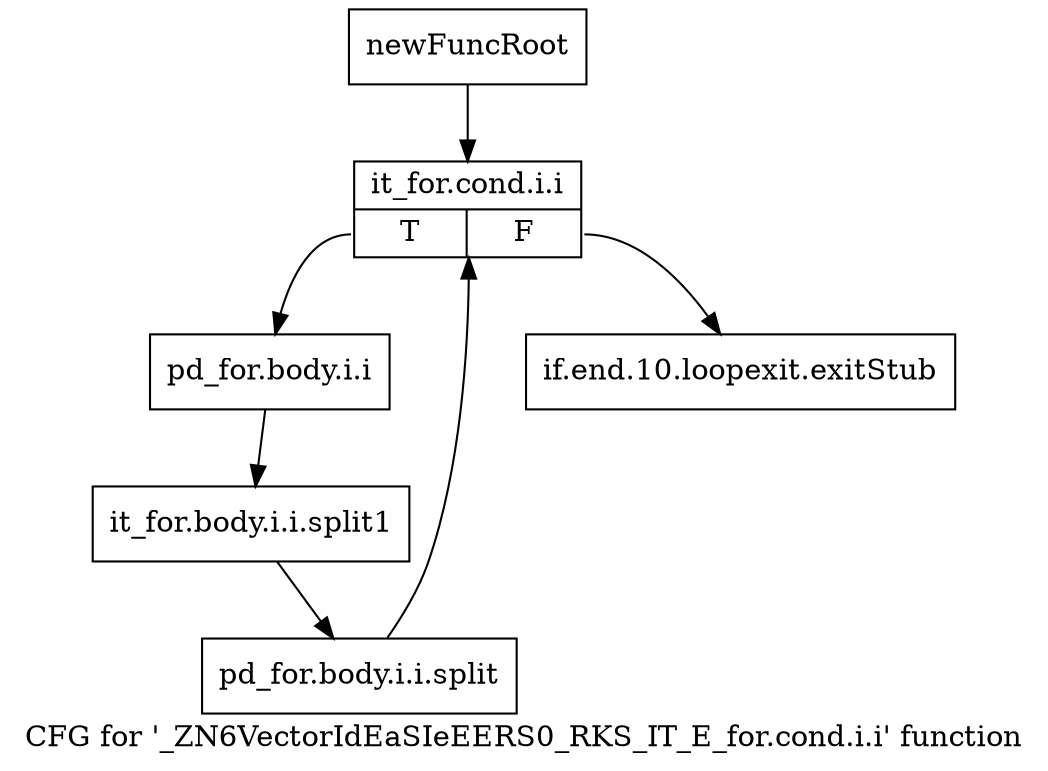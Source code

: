digraph "CFG for '_ZN6VectorIdEaSIeEERS0_RKS_IT_E_for.cond.i.i' function" {
	label="CFG for '_ZN6VectorIdEaSIeEERS0_RKS_IT_E_for.cond.i.i' function";

	Node0x9952a30 [shape=record,label="{newFuncRoot}"];
	Node0x9952a30 -> Node0x9952ad0;
	Node0x9952a80 [shape=record,label="{if.end.10.loopexit.exitStub}"];
	Node0x9952ad0 [shape=record,label="{it_for.cond.i.i|{<s0>T|<s1>F}}"];
	Node0x9952ad0:s0 -> Node0x9952b20;
	Node0x9952ad0:s1 -> Node0x9952a80;
	Node0x9952b20 [shape=record,label="{pd_for.body.i.i}"];
	Node0x9952b20 -> Node0xbca3480;
	Node0xbca3480 [shape=record,label="{it_for.body.i.i.split1}"];
	Node0xbca3480 -> Node0xbafa610;
	Node0xbafa610 [shape=record,label="{pd_for.body.i.i.split}"];
	Node0xbafa610 -> Node0x9952ad0;
}
